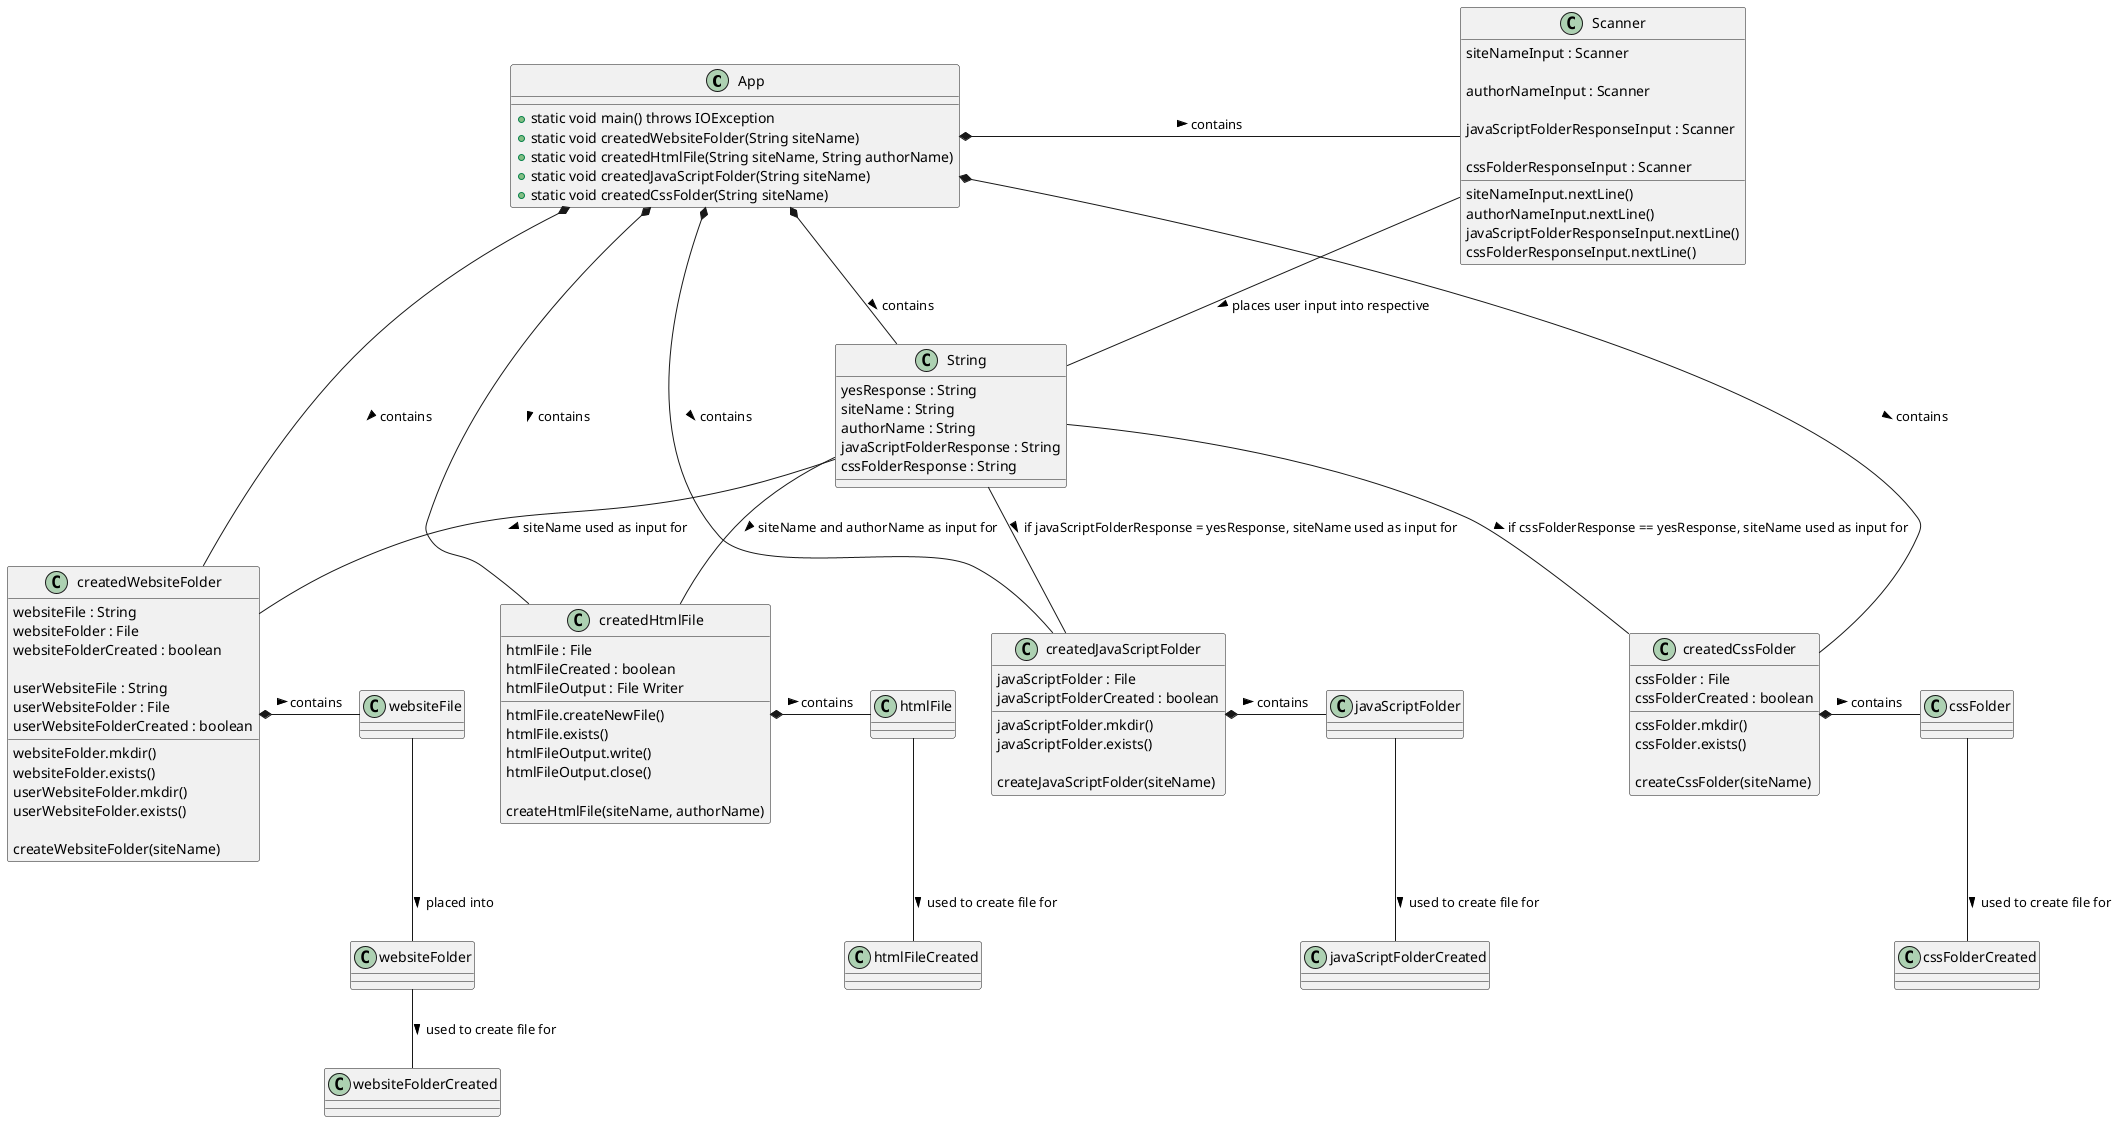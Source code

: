 @startuml
'https://plantuml.com/class-diagram

class App {
    +static void main() throws IOException
    +static void createdWebsiteFolder(String siteName)
    +static void createdHtmlFile(String siteName, String authorName)
    +static void createdJavaScriptFolder(String siteName)
    +static void createdCssFolder(String siteName)
}

class createdWebsiteFolder {
    websiteFile : String
    websiteFolder : File
    websiteFolderCreated : boolean
    websiteFolder.mkdir()
    websiteFolder.exists()

    userWebsiteFile : String
    userWebsiteFolder : File
    userWebsiteFolderCreated : boolean
    userWebsiteFolder.mkdir()
    userWebsiteFolder.exists()

    createWebsiteFolder(siteName)
}

class createdHtmlFile {
    htmlFile : File
    htmlFileCreated : boolean
    htmlFileOutput : File Writer
    htmlFile.createNewFile()
    htmlFile.exists()
    htmlFileOutput.write()
    htmlFileOutput.close()

    createHtmlFile(siteName, authorName)

}

class createdJavaScriptFolder {
    javaScriptFolder : File
    javaScriptFolderCreated : boolean
    javaScriptFolder.mkdir()
    javaScriptFolder.exists()

    createJavaScriptFolder(siteName)

}

class createdCssFolder {
    cssFolder : File
    cssFolderCreated : boolean
    cssFolder.mkdir()
    cssFolder.exists()

    createCssFolder(siteName)

}

class String {
    yesResponse : String
    siteName : String
    authorName : String
    javaScriptFolderResponse : String
    cssFolderResponse : String
}

class Scanner {
    siteNameInput : Scanner
    siteNameInput.nextLine()

    authorNameInput : Scanner
    authorNameInput.nextLine()

    javaScriptFolderResponseInput : Scanner
    javaScriptFolderResponseInput.nextLine()

    cssFolderResponseInput : Scanner
    cssFolderResponseInput.nextLine()
}

App *- createdWebsiteFolder : contains >
App *- createdHtmlFile : contains >
App *- createdJavaScriptFolder : contains >
App *- createdCssFolder : contains >
App *- String : contains >
App *- Scanner : contains >
createdWebsiteFolder *- websiteFile : contains >
createdHtmlFile *- htmlFile : contains >
createdJavaScriptFolder *- javaScriptFolder : contains >
createdCssFolder *- cssFolder : contains >

Scanner -- String : places user input into respective >
String -- createdWebsiteFolder : siteName used as input for >
String -- createdHtmlFile : siteName and authorName as input for >
String -- createdJavaScriptFolder : if javaScriptFolderResponse = yesResponse, siteName used as input for >
String -- createdCssFolder  : if cssFolderResponse == yesResponse, siteName used as input for >

websiteFile -- websiteFolder : placed into >
websiteFolder -- websiteFolderCreated : used to create file for >

htmlFile -- htmlFileCreated : used to create file for >

javaScriptFolder -- javaScriptFolderCreated : used to create file for >

cssFolder -- cssFolderCreated : used to create file for >

@enduml